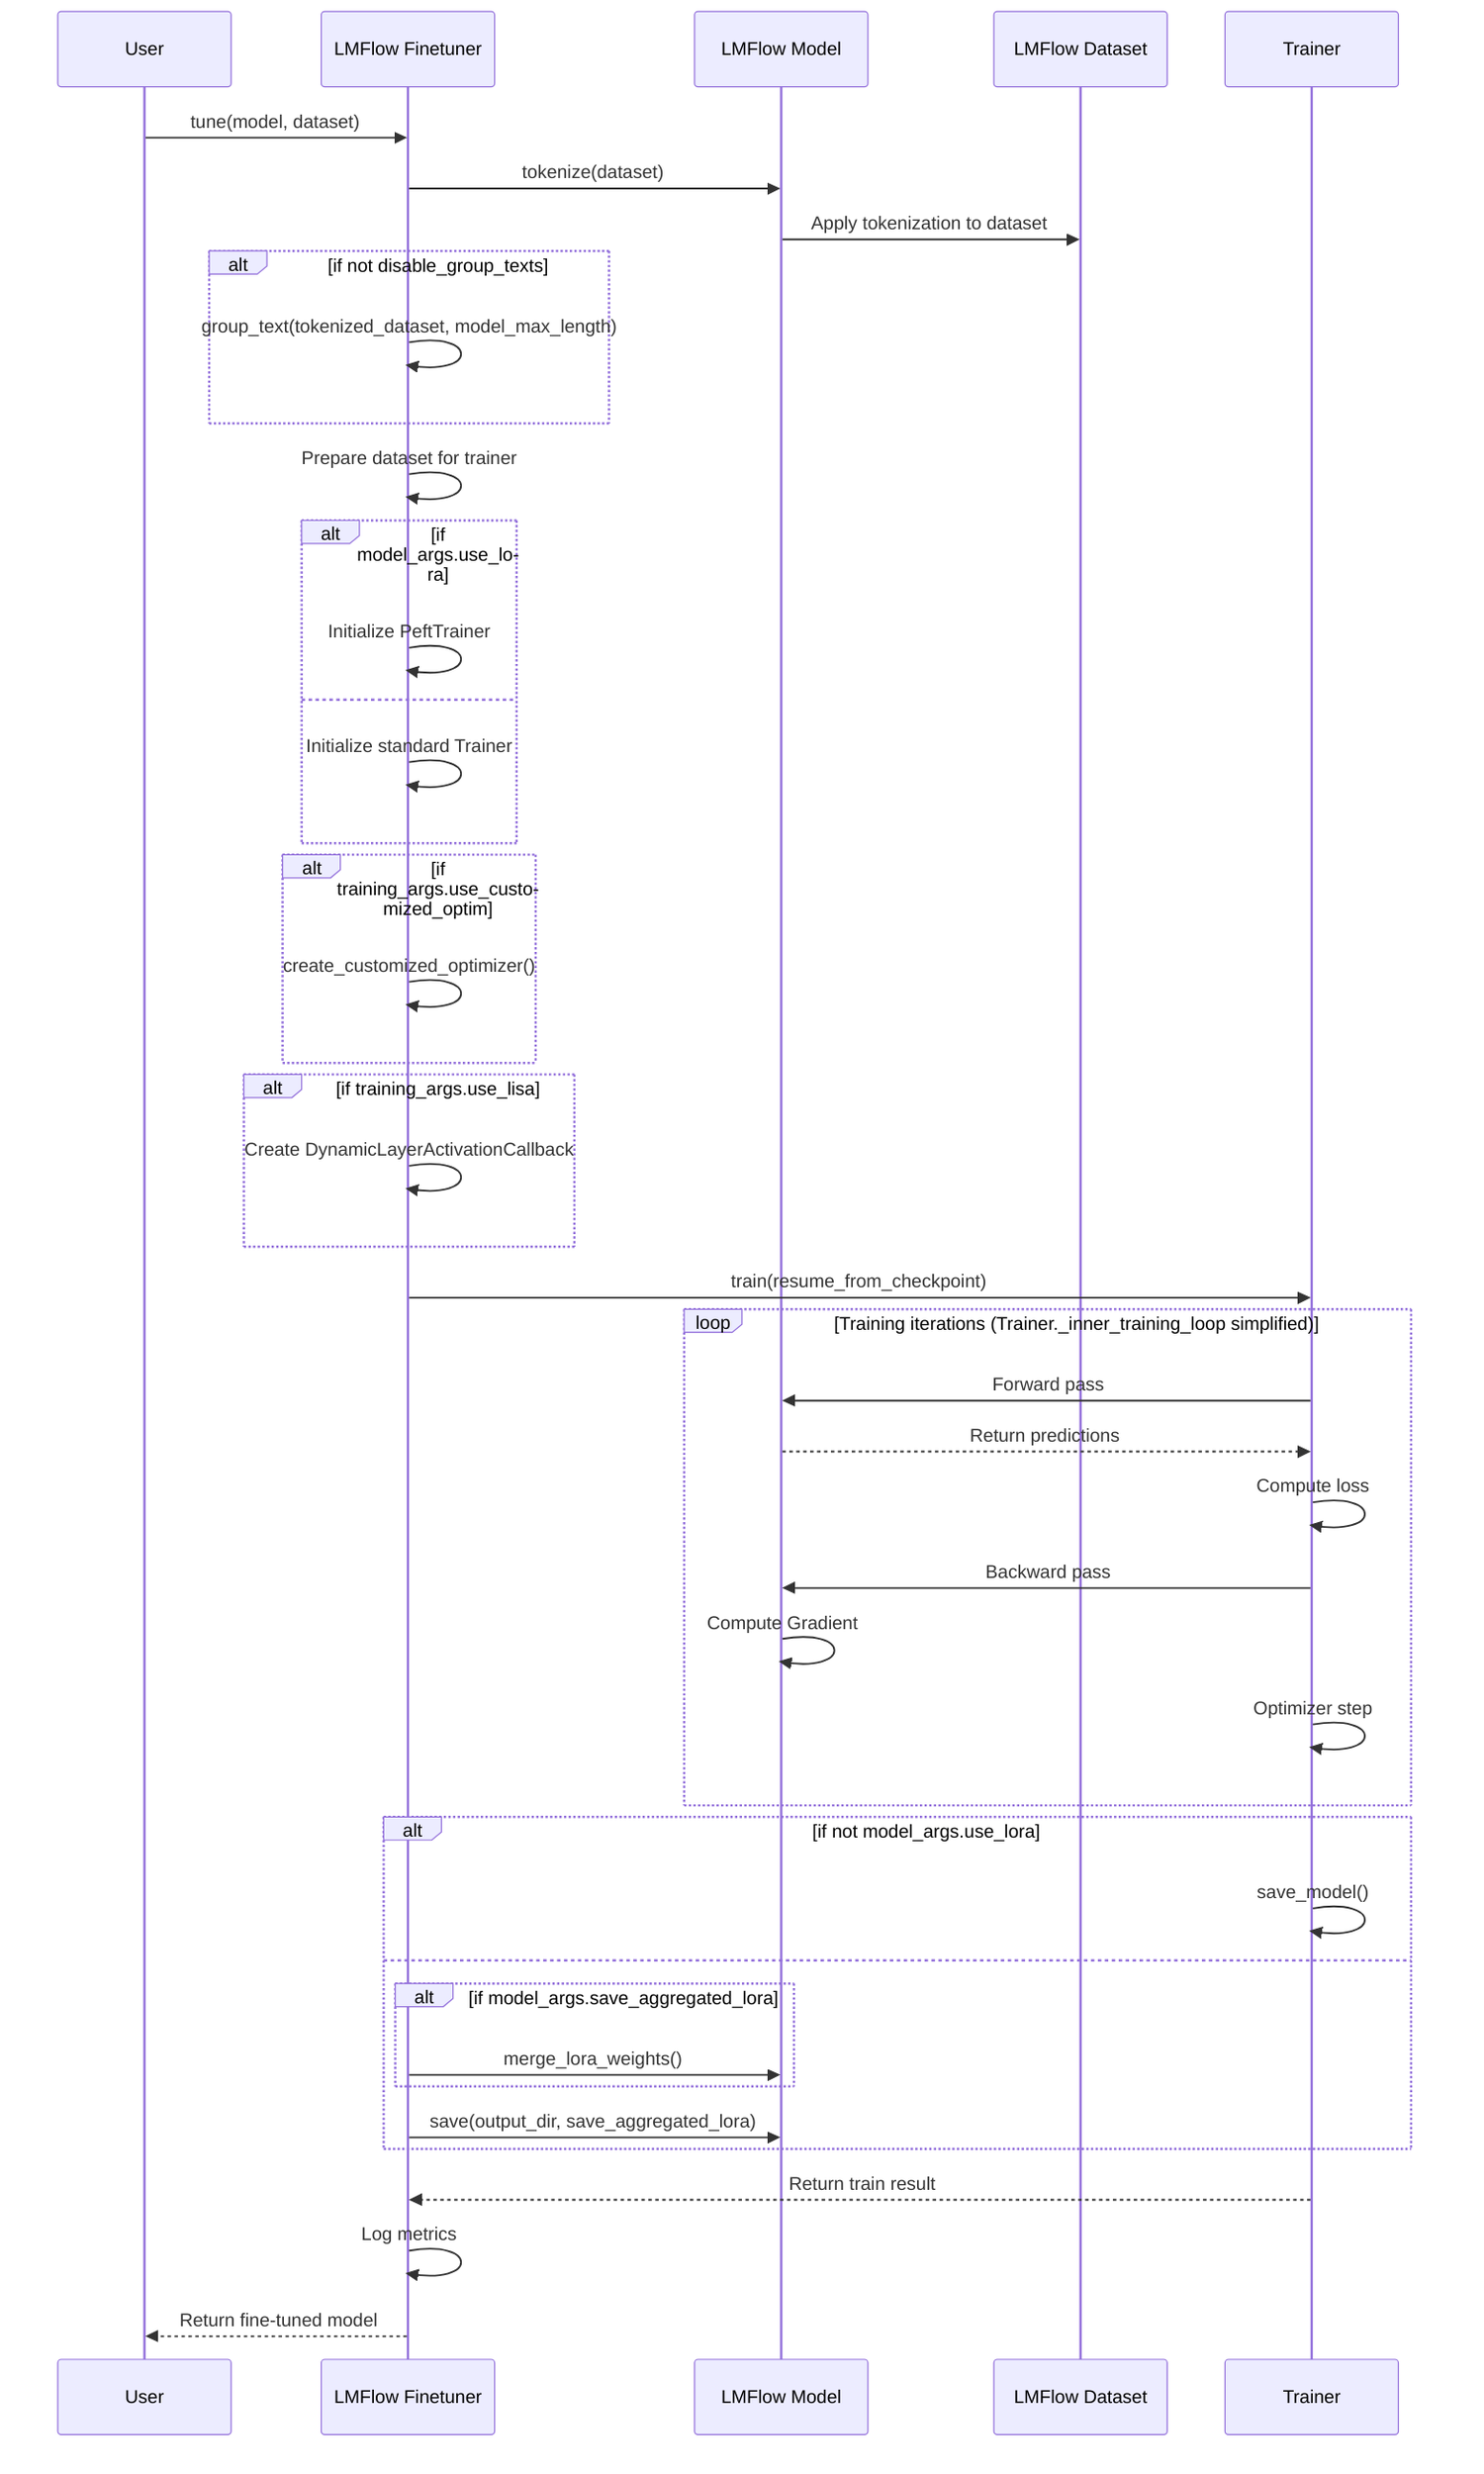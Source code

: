 sequenceDiagram
    participant User
    participant Finetuner as LMFlow Finetuner
    participant Model as LMFlow Model
    participant Dataset as LMFlow Dataset
    participant Trainer as Trainer
    
    User->>Finetuner: tune(model, dataset)
        
    %% Tokenization
    Finetuner->>Model: tokenize(dataset)
    Model->>Dataset: Apply tokenization to dataset
    
    alt if not disable_group_texts
        Finetuner->>Finetuner: group_text(tokenized_dataset, model_max_length)
    end
    
    %% Prepare for training
    Finetuner->>Finetuner: Prepare dataset for trainer
    
    %% Create appropriate trainer based on configuration
    alt if model_args.use_lora
        Finetuner->>Finetuner: Initialize PeftTrainer
    else
        Finetuner->>Finetuner: Initialize standard Trainer
    end
    
    alt if training_args.use_customized_optim
        Finetuner->>Finetuner: create_customized_optimizer()
    end
    
    alt if training_args.use_lisa
        Finetuner->>Finetuner: Create DynamicLayerActivationCallback
    end
    
    %% Start training
    Finetuner->>Trainer: train(resume_from_checkpoint)
    
    %% Training loop (simplified)
    loop Training iterations (Trainer._inner_training_loop simplified)
        Trainer->>Model: Forward pass
        Model-->>Trainer: Return predictions
        Trainer->>Trainer: Compute loss
        Trainer->>Model: Backward pass
        Model->>Model: Compute Gradient  
        Trainer->>Trainer: Optimizer step
    end
    
    %% Save the model
    alt if not model_args.use_lora
        Trainer->>Trainer: save_model()
    else
        alt if model_args.save_aggregated_lora
            Finetuner->>Model: merge_lora_weights()
        end
        Finetuner->>Model: save(output_dir, save_aggregated_lora)
    end
    
    %% Finish and return
    Trainer-->>Finetuner: Return train result
    Finetuner->>Finetuner: Log metrics
    Finetuner-->>User: Return fine-tuned model